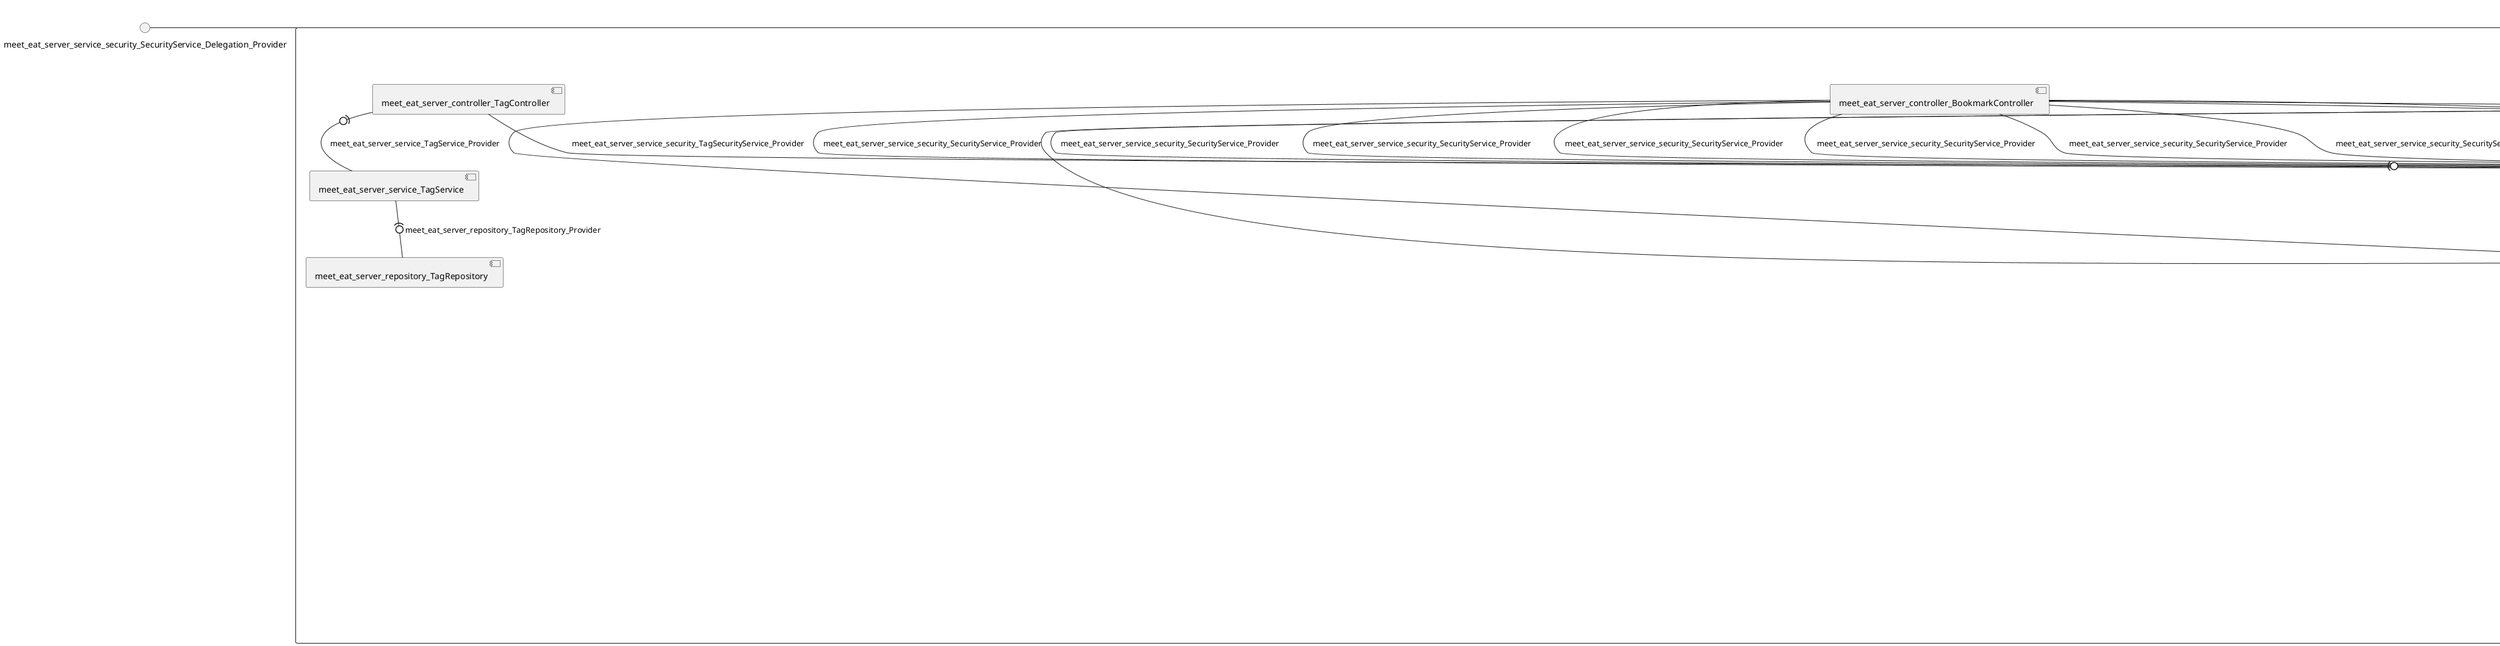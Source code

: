 @startuml
skinparam fixCircleLabelOverlapping true
skinparam componentStyle uml2
() meet_eat_server_service_security_SecurityService_Delegation_Provider
rectangle System {
[meet_eat_server_controller_BookmarkController] [[meet-eat-meet-eat-server.repository#_Yz8khMxwEe6RobE4v68j9Q]]
[meet_eat_server_controller_OfferController] [[meet-eat-meet-eat-server.repository#_Yz8khMxwEe6RobE4v68j9Q]]
[meet_eat_server_controller_ParticipationController] [[meet-eat-meet-eat-server.repository#_Yz8khMxwEe6RobE4v68j9Q]]
[meet_eat_server_controller_RatingController] [[meet-eat-meet-eat-server.repository#_Yz8khMxwEe6RobE4v68j9Q]]
[meet_eat_server_controller_ReportController] [[meet-eat-meet-eat-server.repository#_Yz8khMxwEe6RobE4v68j9Q]]
[meet_eat_server_controller_SubscriptionController] [[meet-eat-meet-eat-server.repository#_Yz8khMxwEe6RobE4v68j9Q]]
[meet_eat_server_controller_TagController] [[meet-eat-meet-eat-server.repository#_Yz8khMxwEe6RobE4v68j9Q]]
[meet_eat_server_controller_TokenController] [[meet-eat-meet-eat-server.repository#_Yz8khMxwEe6RobE4v68j9Q]]
[meet_eat_server_controller_UserController] [[meet-eat-meet-eat-server.repository#_Yz8khMxwEe6RobE4v68j9Q]]
[meet_eat_server_repository_BookmarkRepository] [[meet-eat-meet-eat-server.repository#_Yz8khMxwEe6RobE4v68j9Q]]
[meet_eat_server_repository_OfferRepository] [[meet-eat-meet-eat-server.repository#_Yz8khMxwEe6RobE4v68j9Q]]
[meet_eat_server_repository_ParticipationRepository] [[meet-eat-meet-eat-server.repository#_Yz8khMxwEe6RobE4v68j9Q]]
[meet_eat_server_repository_RatingRepository] [[meet-eat-meet-eat-server.repository#_Yz8khMxwEe6RobE4v68j9Q]]
[meet_eat_server_repository_ReportRepository] [[meet-eat-meet-eat-server.repository#_Yz8khMxwEe6RobE4v68j9Q]]
[meet_eat_server_repository_SubscriptionRepository] [[meet-eat-meet-eat-server.repository#_Yz8khMxwEe6RobE4v68j9Q]]
[meet_eat_server_repository_TagRepository] [[meet-eat-meet-eat-server.repository#_Yz8khMxwEe6RobE4v68j9Q]]
[meet_eat_server_repository_TokenRepository] [[meet-eat-meet-eat-server.repository#_Yz8khMxwEe6RobE4v68j9Q]]
[meet_eat_server_repository_UserRepository] [[meet-eat-meet-eat-server.repository#_Yz8khMxwEe6RobE4v68j9Q]]
[meet_eat_server_service_BookmarkService] [[meet-eat-meet-eat-server.repository#_Yz8khMxwEe6RobE4v68j9Q]]
[meet_eat_server_service_EmailService] [[meet-eat-meet-eat-server.repository#_Yz8khMxwEe6RobE4v68j9Q]]
[meet_eat_server_service_JavaMailSender_Provider] [[meet-eat-meet-eat-server.repository#_Yz8khMxwEe6RobE4v68j9Q]]
[meet_eat_server_service_OfferService] [[meet-eat-meet-eat-server.repository#_Yz8khMxwEe6RobE4v68j9Q]]
[meet_eat_server_service_ParticipationService] [[meet-eat-meet-eat-server.repository#_Yz8khMxwEe6RobE4v68j9Q]]
[meet_eat_server_service_RatingService] [[meet-eat-meet-eat-server.repository#_Yz8khMxwEe6RobE4v68j9Q]]
[meet_eat_server_service_ReportService] [[meet-eat-meet-eat-server.repository#_Yz8khMxwEe6RobE4v68j9Q]]
[meet_eat_server_service_SubscriptionService] [[meet-eat-meet-eat-server.repository#_Yz8khMxwEe6RobE4v68j9Q]]
[meet_eat_server_service_TagService] [[meet-eat-meet-eat-server.repository#_Yz8khMxwEe6RobE4v68j9Q]]
[meet_eat_server_service_TokenService] [[meet-eat-meet-eat-server.repository#_Yz8khMxwEe6RobE4v68j9Q]]
[meet_eat_server_service_UserService] [[meet-eat-meet-eat-server.repository#_Yz8khMxwEe6RobE4v68j9Q]]
[meet_eat_server_service_security_BookmarkSecurityService] [[meet-eat-meet-eat-server.repository#_Yz8khMxwEe6RobE4v68j9Q]]
[meet_eat_server_service_security_OfferSecurityService] [[meet-eat-meet-eat-server.repository#_Yz8khMxwEe6RobE4v68j9Q]]
[meet_eat_server_service_security_ParticipationSecurityService] [[meet-eat-meet-eat-server.repository#_Yz8khMxwEe6RobE4v68j9Q]]
[meet_eat_server_service_security_RatingSecurityService] [[meet-eat-meet-eat-server.repository#_Yz8khMxwEe6RobE4v68j9Q]]
[meet_eat_server_service_security_ReportSecurityService] [[meet-eat-meet-eat-server.repository#_Yz8khMxwEe6RobE4v68j9Q]]
[meet_eat_server_service_security_SubscriptionSecurityService] [[meet-eat-meet-eat-server.repository#_Yz8khMxwEe6RobE4v68j9Q]]
[meet_eat_server_service_security_TagSecurityService] [[meet-eat-meet-eat-server.repository#_Yz8khMxwEe6RobE4v68j9Q]]
[meet_eat_server_service_security_TokenSecurityService] [[meet-eat-meet-eat-server.repository#_Yz8khMxwEe6RobE4v68j9Q]]
[meet_eat_server_service_security_UserSecurityService] [[meet-eat-meet-eat-server.repository#_Yz8khMxwEe6RobE4v68j9Q]]
[meet_eat_server_service_BookmarkService] -(0- [meet_eat_server_repository_BookmarkRepository] : meet_eat_server_repository_BookmarkRepository_Provider
[meet_eat_server_service_OfferService] -(0- [meet_eat_server_repository_OfferRepository] : meet_eat_server_repository_OfferRepository_Provider
[meet_eat_server_service_ParticipationService] -(0- [meet_eat_server_repository_ParticipationRepository] : meet_eat_server_repository_ParticipationRepository_Provider
[meet_eat_server_service_RatingService] -(0- [meet_eat_server_repository_RatingRepository] : meet_eat_server_repository_RatingRepository_Provider
[meet_eat_server_service_ReportService] -(0- [meet_eat_server_repository_ReportRepository] : meet_eat_server_repository_ReportRepository_Provider
[meet_eat_server_service_SubscriptionService] -(0- [meet_eat_server_repository_SubscriptionRepository] : meet_eat_server_repository_SubscriptionRepository_Provider
[meet_eat_server_service_TagService] -(0- [meet_eat_server_repository_TagRepository] : meet_eat_server_repository_TagRepository_Provider
[meet_eat_server_service_TokenService] -(0- [meet_eat_server_repository_TokenRepository] : meet_eat_server_repository_TokenRepository_Provider
[meet_eat_server_service_UserService] -(0- [meet_eat_server_repository_UserRepository] : meet_eat_server_repository_UserRepository_Provider
[meet_eat_server_controller_BookmarkController] -(0- [meet_eat_server_service_BookmarkService] : meet_eat_server_service_BookmarkService_Provider
[meet_eat_server_service_OfferService] -(0- [meet_eat_server_service_BookmarkService] : meet_eat_server_service_BookmarkService_Provider
[meet_eat_server_service_UserService] -(0- [meet_eat_server_service_BookmarkService] : meet_eat_server_service_BookmarkService_Provider
[meet_eat_server_service_UserService] -(0- [meet_eat_server_service_EmailService] : meet_eat_server_service_EmailService_Provider
[meet_eat_server_service_EmailService] -(0- [meet_eat_server_service_JavaMailSender_Provider] : meet_eat_server_service_JavaMailSender_Provider
[meet_eat_server_service_ParticipationService] -(0- [meet_eat_server_service_OfferService] : meet_eat_server_service_OfferService_Provider
[meet_eat_server_controller_OfferController] -(0- [meet_eat_server_service_OfferService] : meet_eat_server_service_OfferService_Provider
[meet_eat_server_service_UserService] -(0- [meet_eat_server_service_OfferService] : meet_eat_server_service_OfferService_Provider
[meet_eat_server_controller_ParticipationController] -(0- [meet_eat_server_service_ParticipationService] : meet_eat_server_service_ParticipationService_Provider
[meet_eat_server_service_OfferService] -(0- [meet_eat_server_service_ParticipationService] : meet_eat_server_service_ParticipationService_Provider
[meet_eat_server_service_UserService] -(0- [meet_eat_server_service_ParticipationService] : meet_eat_server_service_ParticipationService_Provider
[meet_eat_server_service_UserService] -(0- [meet_eat_server_service_RatingService] : meet_eat_server_service_RatingService_Provider
[meet_eat_server_service_OfferService] -(0- [meet_eat_server_service_RatingService] : meet_eat_server_service_RatingService_Provider
[meet_eat_server_controller_RatingController] -(0- [meet_eat_server_service_RatingService] : meet_eat_server_service_RatingService_Provider
[meet_eat_server_service_OfferService] -(0- [meet_eat_server_service_ReportService] : meet_eat_server_service_ReportService_Provider
[meet_eat_server_service_UserService] -(0- [meet_eat_server_service_ReportService] : meet_eat_server_service_ReportService_Provider
[meet_eat_server_controller_ReportController] -(0- [meet_eat_server_service_ReportService] : meet_eat_server_service_ReportService_Provider
[meet_eat_server_service_UserService] -(0- [meet_eat_server_service_SubscriptionService] : meet_eat_server_service_SubscriptionService_Provider
[meet_eat_server_controller_SubscriptionController] -(0- [meet_eat_server_service_SubscriptionService] : meet_eat_server_service_SubscriptionService_Provider
[meet_eat_server_service_OfferService] -(0- [meet_eat_server_service_SubscriptionService] : meet_eat_server_service_SubscriptionService_Provider
[meet_eat_server_controller_TagController] -(0- [meet_eat_server_service_TagService] : meet_eat_server_service_TagService_Provider
[meet_eat_server_service_security_TagSecurityService] -(0- [meet_eat_server_service_TokenService] : meet_eat_server_service_TokenService_Provider
[meet_eat_server_service_UserService] -(0- [meet_eat_server_service_TokenService] : meet_eat_server_service_TokenService_Provider
[meet_eat_server_service_security_TokenSecurityService] -(0- [meet_eat_server_service_TokenService] : meet_eat_server_service_TokenService_Provider
[meet_eat_server_service_security_ParticipationSecurityService] -(0- [meet_eat_server_service_TokenService] : meet_eat_server_service_TokenService_Provider
[meet_eat_server_service_security_OfferSecurityService] -(0- [meet_eat_server_service_TokenService] : meet_eat_server_service_TokenService_Provider
[meet_eat_server_controller_TokenController] -(0- [meet_eat_server_service_TokenService] : meet_eat_server_service_TokenService_Provider
[meet_eat_server_service_security_SubscriptionSecurityService] -(0- [meet_eat_server_service_TokenService] : meet_eat_server_service_TokenService_Provider
[meet_eat_server_service_security_BookmarkSecurityService] -(0- [meet_eat_server_service_TokenService] : meet_eat_server_service_TokenService_Provider
[meet_eat_server_service_security_RatingSecurityService] -(0- [meet_eat_server_service_TokenService] : meet_eat_server_service_TokenService_Provider
[meet_eat_server_service_security_UserSecurityService] -(0- [meet_eat_server_service_TokenService] : meet_eat_server_service_TokenService_Provider
[meet_eat_server_service_security_ReportSecurityService] -(0- [meet_eat_server_service_TokenService] : meet_eat_server_service_TokenService_Provider
[meet_eat_server_service_BookmarkService] -(0- [meet_eat_server_service_UserService] : meet_eat_server_service_UserService_Provider
[meet_eat_server_service_RatingService] -(0- [meet_eat_server_service_UserService] : meet_eat_server_service_UserService_Provider
[meet_eat_server_service_SubscriptionService] -(0- [meet_eat_server_service_UserService] : meet_eat_server_service_UserService_Provider
[meet_eat_server_service_OfferService] -(0- [meet_eat_server_service_UserService] : meet_eat_server_service_UserService_Provider
[meet_eat_server_service_TokenService] -(0- [meet_eat_server_service_UserService] : meet_eat_server_service_UserService_Provider
[meet_eat_server_controller_UserController] -(0- [meet_eat_server_service_UserService] : meet_eat_server_service_UserService_Provider
[meet_eat_server_controller_OfferController] -(0- [meet_eat_server_service_security_OfferSecurityService] : meet_eat_server_service_security_OfferSecurityService_Provider
[meet_eat_server_controller_ParticipationController] -(0- [meet_eat_server_service_security_RatingSecurityService] : meet_eat_server_service_security_SecurityService_Provider
[meet_eat_server_controller_SubscriptionController] -(0- [meet_eat_server_service_security_RatingSecurityService] : meet_eat_server_service_security_SecurityService_Provider
[meet_eat_server_controller_BookmarkController] -(0- [meet_eat_server_service_security_ReportSecurityService] : meet_eat_server_service_security_SecurityService_Provider
[meet_eat_server_controller_RatingController] -(0- [meet_eat_server_service_security_SubscriptionSecurityService] : meet_eat_server_service_security_SecurityService_Provider
[meet_eat_server_controller_SubscriptionController] -(0- [meet_eat_server_service_security_TagSecurityService] : meet_eat_server_service_security_SecurityService_Provider
[meet_eat_server_controller_SubscriptionController] -(0- [meet_eat_server_service_security_TokenSecurityService] : meet_eat_server_service_security_SecurityService_Provider
[meet_eat_server_controller_SubscriptionController] -(0- [meet_eat_server_service_security_BookmarkSecurityService] : meet_eat_server_service_security_SecurityService_Provider
[meet_eat_server_controller_SubscriptionController] -(0- [meet_eat_server_service_security_OfferSecurityService] : meet_eat_server_service_security_SecurityService_Provider
[meet_eat_server_controller_ReportController] -(0- [meet_eat_server_service_security_ParticipationSecurityService] : meet_eat_server_service_security_SecurityService_Provider
[meet_eat_server_controller_ReportController] -(0- [meet_eat_server_service_security_UserSecurityService] : meet_eat_server_service_security_SecurityService_Provider
[meet_eat_server_controller_BookmarkController] -(0- [meet_eat_server_service_security_OfferSecurityService] : meet_eat_server_service_security_SecurityService_Provider
[meet_eat_server_controller_SubscriptionController] -(0- [meet_eat_server_service_security_SubscriptionSecurityService] : meet_eat_server_service_security_SecurityService_Provider
[meet_eat_server_controller_BookmarkController] -(0- [meet_eat_server_service_security_SubscriptionSecurityService] : meet_eat_server_service_security_SecurityService_Provider
[meet_eat_server_controller_ParticipationController] -(0- [meet_eat_server_service_security_OfferSecurityService] : meet_eat_server_service_security_SecurityService_Provider
[meet_eat_server_controller_SubscriptionController] -(0- [meet_eat_server_service_security_ReportSecurityService] : meet_eat_server_service_security_SecurityService_Provider
[meet_eat_server_controller_ParticipationController] -(0- [meet_eat_server_service_security_SubscriptionSecurityService] : meet_eat_server_service_security_SecurityService_Provider
[meet_eat_server_controller_ParticipationController] -(0- [meet_eat_server_service_security_ReportSecurityService] : meet_eat_server_service_security_SecurityService_Provider
[meet_eat_server_controller_ParticipationController] -(0- [meet_eat_server_service_security_BookmarkSecurityService] : meet_eat_server_service_security_SecurityService_Provider
[meet_eat_server_controller_ParticipationController] -(0- [meet_eat_server_service_security_TokenSecurityService] : meet_eat_server_service_security_SecurityService_Provider
[meet_eat_server_controller_ReportController] -(0- [meet_eat_server_service_security_RatingSecurityService] : meet_eat_server_service_security_SecurityService_Provider
[meet_eat_server_controller_ReportController] -(0- [meet_eat_server_service_security_TagSecurityService] : meet_eat_server_service_security_SecurityService_Provider
[meet_eat_server_controller_RatingController] -(0- [meet_eat_server_service_security_UserSecurityService] : meet_eat_server_service_security_SecurityService_Provider
[meet_eat_server_controller_ReportController] -(0- [meet_eat_server_service_security_TokenSecurityService] : meet_eat_server_service_security_SecurityService_Provider
[meet_eat_server_controller_ReportController] -(0- [meet_eat_server_service_security_BookmarkSecurityService] : meet_eat_server_service_security_SecurityService_Provider
[meet_eat_server_controller_ReportController] -(0- [meet_eat_server_service_security_OfferSecurityService] : meet_eat_server_service_security_SecurityService_Provider
[meet_eat_server_controller_BookmarkController] -(0- [meet_eat_server_service_security_BookmarkSecurityService] : meet_eat_server_service_security_SecurityService_Provider
[meet_eat_server_controller_SubscriptionController] -(0- [meet_eat_server_service_security_ParticipationSecurityService] : meet_eat_server_service_security_SecurityService_Provider
[meet_eat_server_controller_ParticipationController] -(0- [meet_eat_server_service_security_TagSecurityService] : meet_eat_server_service_security_SecurityService_Provider
[meet_eat_server_controller_RatingController] -(0- [meet_eat_server_service_security_ParticipationSecurityService] : meet_eat_server_service_security_SecurityService_Provider
[meet_eat_server_controller_BookmarkController] -(0- [meet_eat_server_service_security_ParticipationSecurityService] : meet_eat_server_service_security_SecurityService_Provider
[meet_eat_server_controller_RatingController] -(0- [meet_eat_server_service_security_TokenSecurityService] : meet_eat_server_service_security_SecurityService_Provider
[meet_eat_server_controller_BookmarkController] -(0- [meet_eat_server_service_security_TokenSecurityService] : meet_eat_server_service_security_SecurityService_Provider
[meet_eat_server_controller_RatingController] -(0- [meet_eat_server_service_security_BookmarkSecurityService] : meet_eat_server_service_security_SecurityService_Provider
[meet_eat_server_controller_RatingController] -(0- [meet_eat_server_service_security_OfferSecurityService] : meet_eat_server_service_security_SecurityService_Provider
[meet_eat_server_controller_SubscriptionController] -(0- [meet_eat_server_service_security_UserSecurityService] : meet_eat_server_service_security_SecurityService_Provider
[meet_eat_server_controller_RatingController] -(0- [meet_eat_server_service_security_ReportSecurityService] : meet_eat_server_service_security_SecurityService_Provider
[meet_eat_server_controller_BookmarkController] -(0- [meet_eat_server_service_security_UserSecurityService] : meet_eat_server_service_security_SecurityService_Provider
[meet_eat_server_controller_ReportController] -(0- [meet_eat_server_service_security_SubscriptionSecurityService] : meet_eat_server_service_security_SecurityService_Provider
[meet_eat_server_controller_BookmarkController] -(0- [meet_eat_server_service_security_RatingSecurityService] : meet_eat_server_service_security_SecurityService_Provider
[meet_eat_server_controller_RatingController] -(0- [meet_eat_server_service_security_RatingSecurityService] : meet_eat_server_service_security_SecurityService_Provider
[meet_eat_server_controller_BookmarkController] -(0- [meet_eat_server_service_security_TagSecurityService] : meet_eat_server_service_security_SecurityService_Provider
[meet_eat_server_controller_ParticipationController] -(0- [meet_eat_server_service_security_ParticipationSecurityService] : meet_eat_server_service_security_SecurityService_Provider
[meet_eat_server_controller_RatingController] -(0- [meet_eat_server_service_security_TagSecurityService] : meet_eat_server_service_security_SecurityService_Provider
[meet_eat_server_controller_ReportController] -(0- [meet_eat_server_service_security_ReportSecurityService] : meet_eat_server_service_security_SecurityService_Provider
[meet_eat_server_controller_ParticipationController] -(0- [meet_eat_server_service_security_UserSecurityService] : meet_eat_server_service_security_SecurityService_Provider
port meet_eat_server_service_security_SecurityService_Provider
meet_eat_server_service_security_SecurityService_Delegation_Provider - meet_eat_server_service_security_SecurityService_Provider
meet_eat_server_service_security_SecurityService_Provider - [meet_eat_server_service_security_BookmarkSecurityService]
[meet_eat_server_controller_TagController] -(0- [meet_eat_server_service_security_TagSecurityService] : meet_eat_server_service_security_TagSecurityService_Provider
[meet_eat_server_controller_TokenController] -(0- [meet_eat_server_service_security_TokenSecurityService] : meet_eat_server_service_security_TokenSecurityService_Provider
[meet_eat_server_controller_UserController] -(0- [meet_eat_server_service_security_UserSecurityService] : meet_eat_server_service_security_UserSecurityService_Provider
}

@enduml
